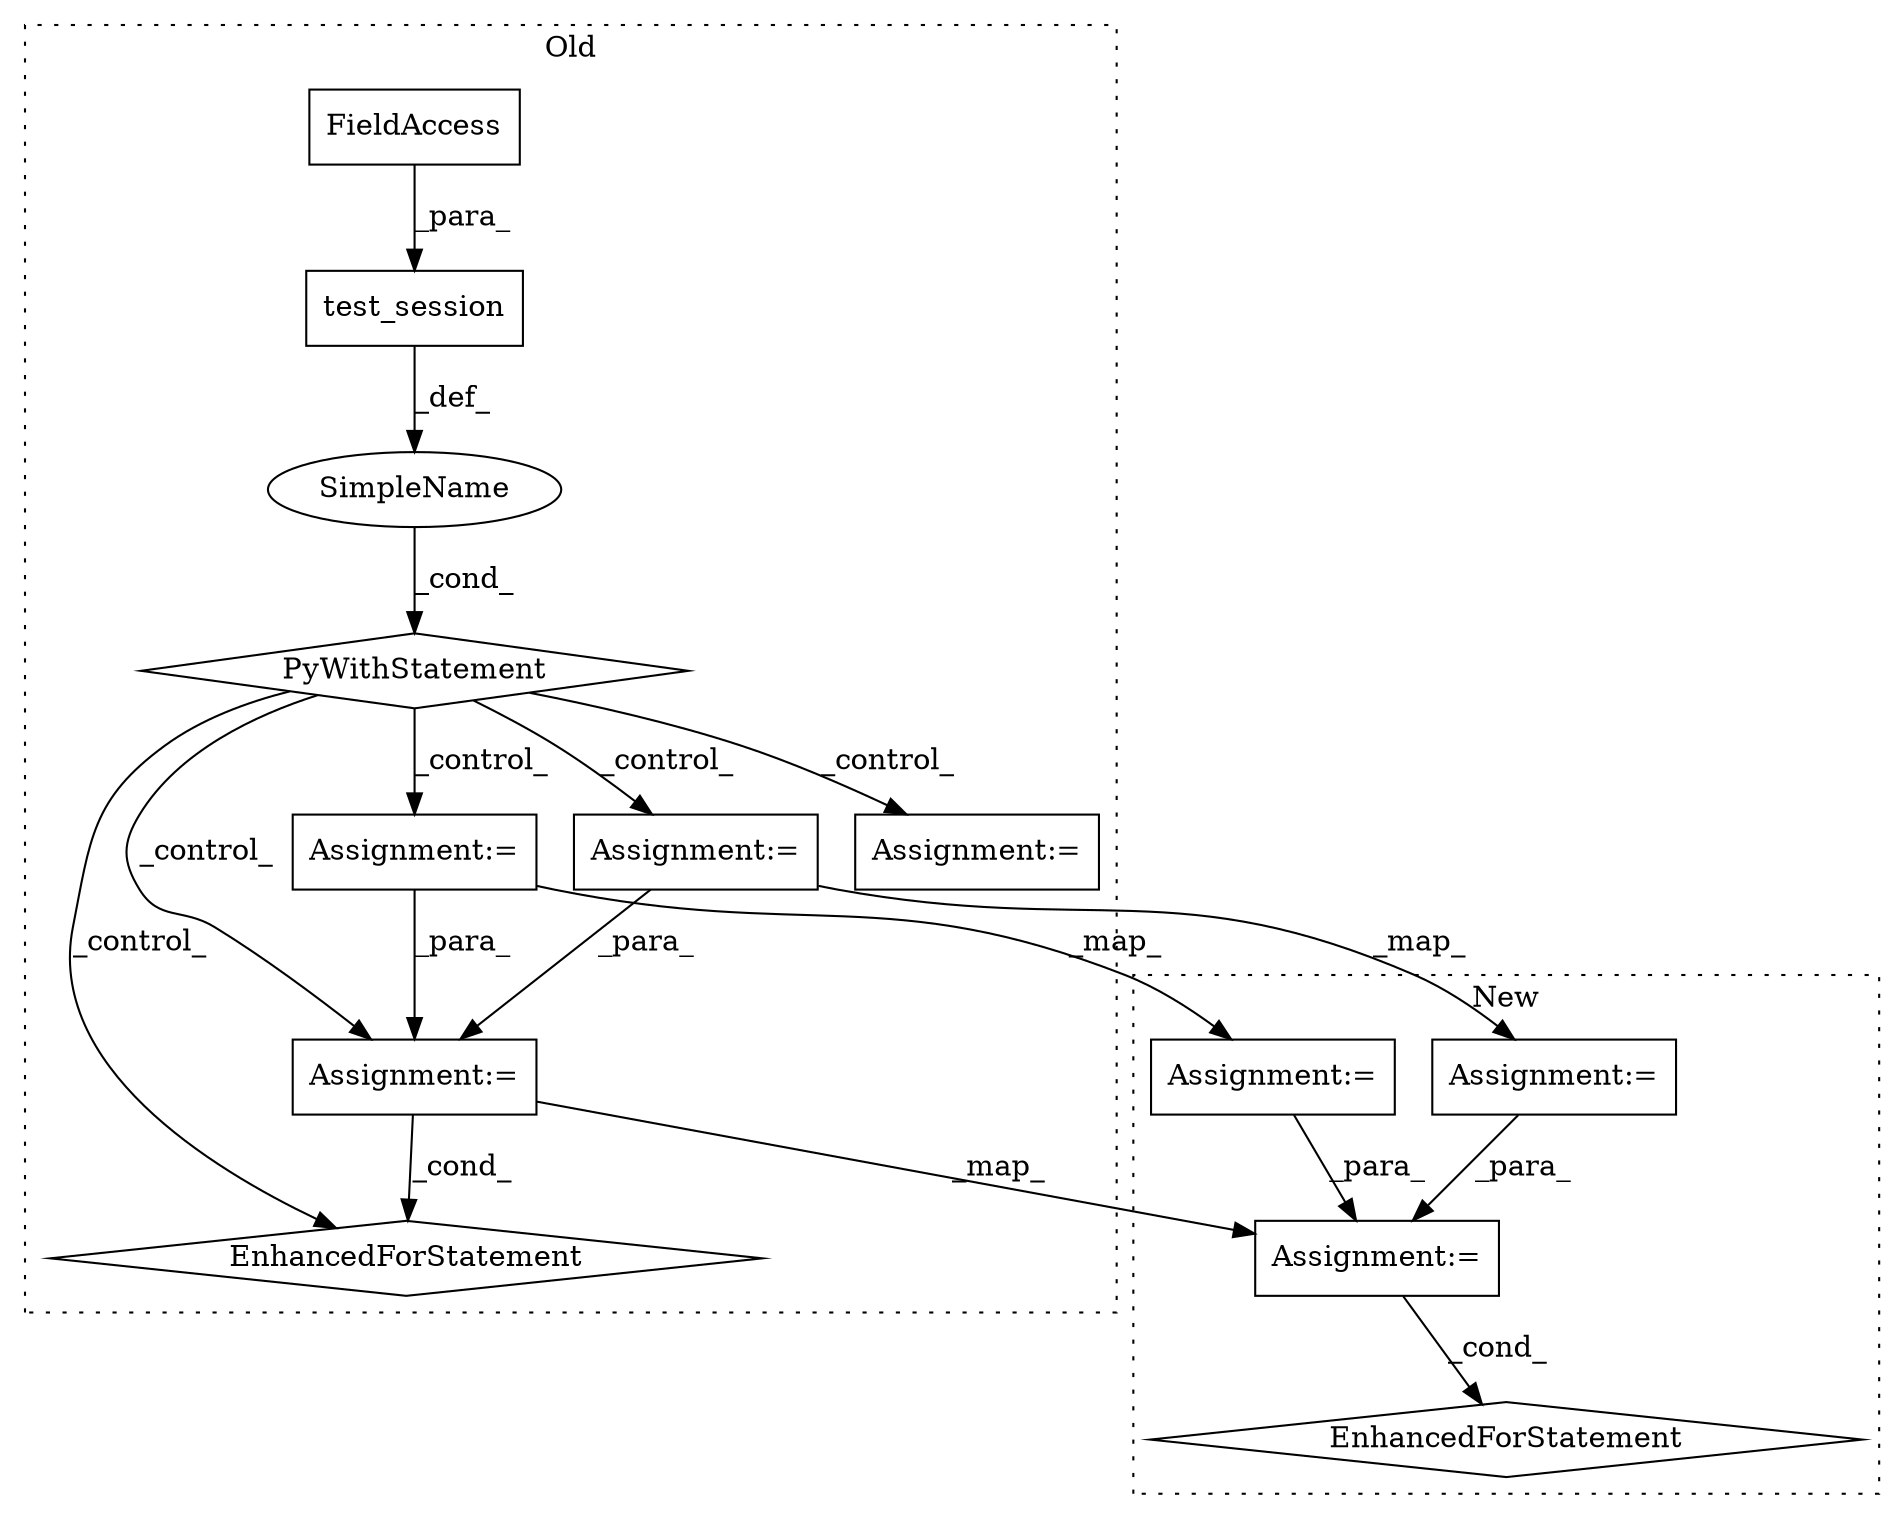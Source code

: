 digraph G {
subgraph cluster0 {
1 [label="PyWithStatement" a="104" s="20658,20698" l="10,2" shape="diamond"];
3 [label="EnhancedForStatement" a="70" s="21000,21144" l="87,2" shape="diamond"];
4 [label="SimpleName" a="42" s="" l="" shape="ellipse"];
5 [label="Assignment:=" a="7" s="20733" l="1" shape="box"];
7 [label="Assignment:=" a="7" s="21000,21144" l="87,2" shape="box"];
10 [label="Assignment:=" a="7" s="20974" l="1" shape="box"];
11 [label="test_session" a="32" s="20673,20697" l="13,1" shape="box"];
12 [label="FieldAccess" a="22" s="20686" l="11" shape="box"];
13 [label="Assignment:=" a="7" s="20712" l="7" shape="box"];
label = "Old";
style="dotted";
}
subgraph cluster1 {
2 [label="EnhancedForStatement" a="70" s="21227,21363" l="79,2" shape="diamond"];
6 [label="Assignment:=" a="7" s="20966" l="1" shape="box"];
8 [label="Assignment:=" a="7" s="21227,21363" l="79,2" shape="box"];
9 [label="Assignment:=" a="7" s="21203" l="1" shape="box"];
label = "New";
style="dotted";
}
1 -> 5 [label="_control_"];
1 -> 7 [label="_control_"];
1 -> 3 [label="_control_"];
1 -> 13 [label="_control_"];
1 -> 10 [label="_control_"];
4 -> 1 [label="_cond_"];
5 -> 6 [label="_map_"];
5 -> 7 [label="_para_"];
6 -> 8 [label="_para_"];
7 -> 8 [label="_map_"];
7 -> 3 [label="_cond_"];
8 -> 2 [label="_cond_"];
9 -> 8 [label="_para_"];
10 -> 7 [label="_para_"];
10 -> 9 [label="_map_"];
11 -> 4 [label="_def_"];
12 -> 11 [label="_para_"];
}
